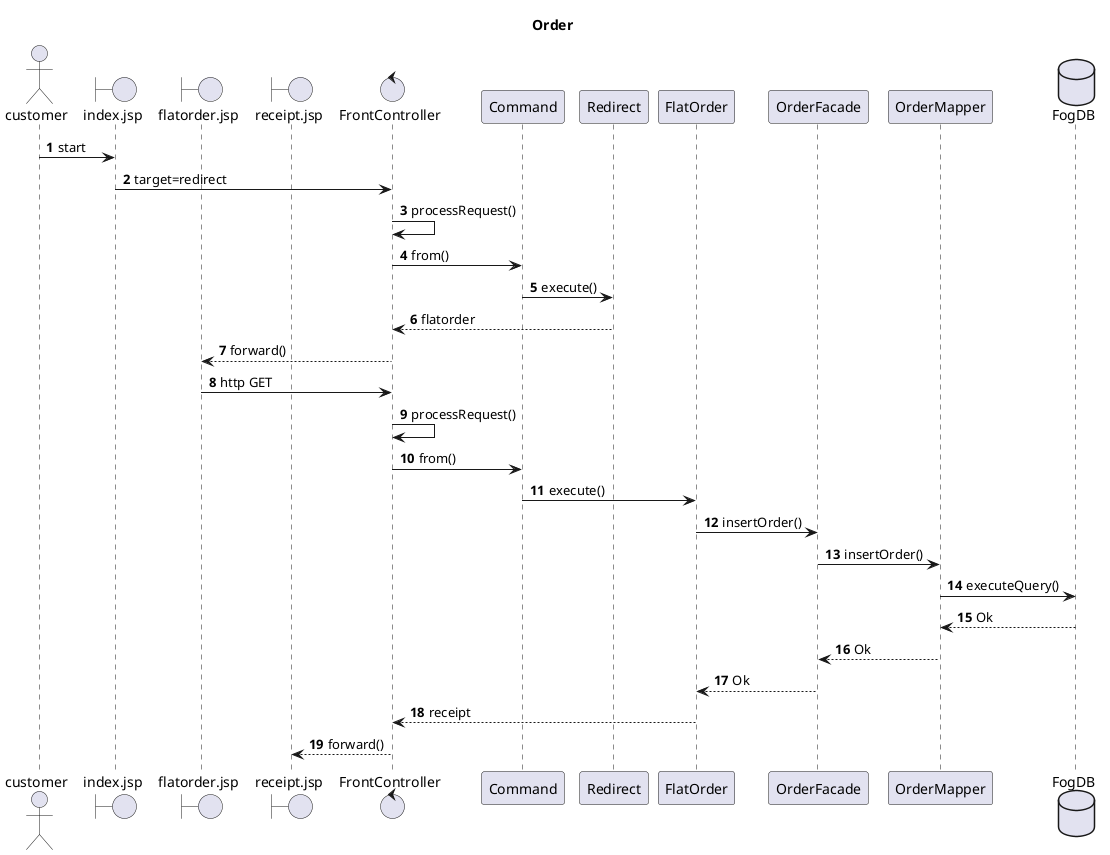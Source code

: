 @startuml

autonumber
title Order
actor customer


boundary index.jsp
boundary flatorder.jsp
boundary receipt.jsp
control FrontController



customer -> index.jsp: start
index.jsp -> FrontController: target=redirect
FrontController -> FrontController: processRequest()
FrontController -> Command: from()
Command -> Redirect: execute()
Redirect --> FrontController: flatorder
FrontController --> flatorder.jsp: forward()
flatorder.jsp -> FrontController: http GET
FrontController -> FrontController: processRequest()
FrontController -> Command: from()
Command -> FlatOrder: execute()
FlatOrder -> OrderFacade: insertOrder()
OrderFacade -> OrderMapper: insertOrder()

database FogDB
OrderMapper -> FogDB: executeQuery()
FogDB --> OrderMapper: Ok
OrderMapper --> OrderFacade: Ok
OrderFacade --> FlatOrder: Ok
FlatOrder --> FrontController: receipt
FrontController --> receipt.jsp: forward()






'== Initialization ==
'box
'Login -> LogicFacade: getBottoms()
'Initializer --> index.jsp: ArrayList<Sport>
'end box
'== Beregn BMI ==
'box PresentationLayer
'control FrontController
'index.jsp -> FrontController: doPost()
'
'
'Command --> FrontController: customerpage.jsp
'FrontController -> Resultat: execute()
'end box
'
'box LogicFacade
'Resultat -> LogicFacade: insertBmiItem()
'end box
'
'box DBAccess
'LogicFacade -> BmiMapper: insertBmiItem()
'end box



@enduml
